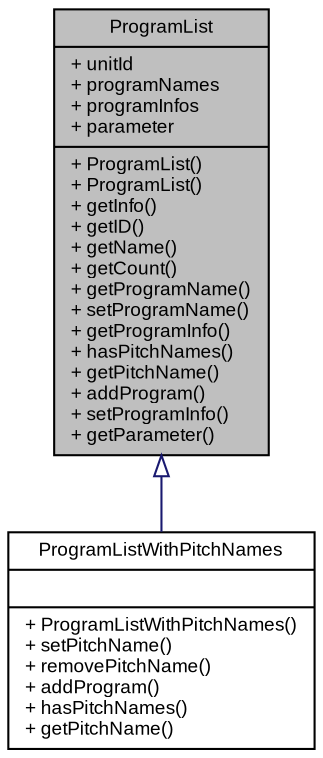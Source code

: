 digraph G
{
  bgcolor="transparent";
  edge [fontname="Arial",fontsize="9",labelfontname="Arial",labelfontsize="9"];
  node [fontname="Arial",fontsize="9",shape=record];
  Node1 [label="{ProgramList\n|+ unitId\l+ programNames\l+ programInfos\l+ parameter\l|+ ProgramList()\l+ ProgramList()\l+ getInfo()\l+ getID()\l+ getName()\l+ getCount()\l+ getProgramName()\l+ setProgramName()\l+ getProgramInfo()\l+ hasPitchNames()\l+ getPitchName()\l+ addProgram()\l+ setProgramInfo()\l+ getParameter()\l}",height=0.2,width=0.4,color="black", fillcolor="grey75", style="filled" fontcolor="black"];
  Node1 -> Node2 [dir=back,color="midnightblue",fontsize="9",style="solid",arrowtail="empty",fontname="Arial"];
  Node2 [label="{ProgramListWithPitchNames\n||+ ProgramListWithPitchNames()\l+ setPitchName()\l+ removePitchName()\l+ addProgram()\l+ hasPitchNames()\l+ getPitchName()\l}",height=0.2,width=0.4,color="black",URL="$classSteinberg_1_1Vst_1_1ProgramListWithPitchNames.html",tooltip="ProgramListWithPitchNames element."];
}
